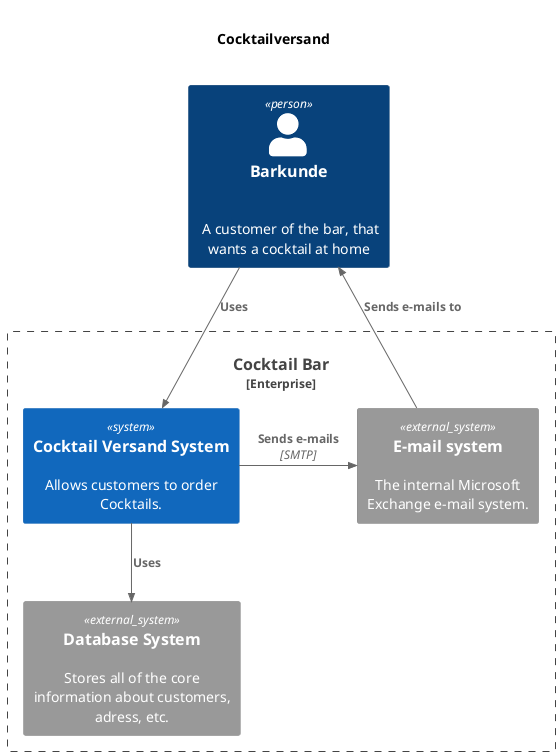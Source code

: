 @startuml example-c4-modell-diagram
' source: https://github.com/plantuml-stdlib/C4-PlantUML
' C4 Model
!include <c4/C4_Context.puml>


' Diagram title
title \nCocktailversand\n

' Diagram syntax
Person(customer, Barkunde, "<$user> <$mobile_user>\n A customer of the bar, that wants a cocktail at home")

Enterprise_Boundary(c0, "Cocktail Bar") {
  System(banking_system, "Cocktail Versand System", "Allows customers to order Cocktails.")

  System_Ext(mail_system, "E-mail system", "The internal Microsoft Exchange e-mail system.")
  System_Ext(mainframe, "Database System", "Stores all of the core information about customers, adress, etc.")

  Rel(customer, banking_system, "Uses")
  Rel_Back(customer, mail_system, "Sends e-mails to")
  Rel_Neighbor(banking_system, mail_system, "Sends e-mails", "SMTP")
  Rel(banking_system, mainframe, "Uses")
}
@enduml